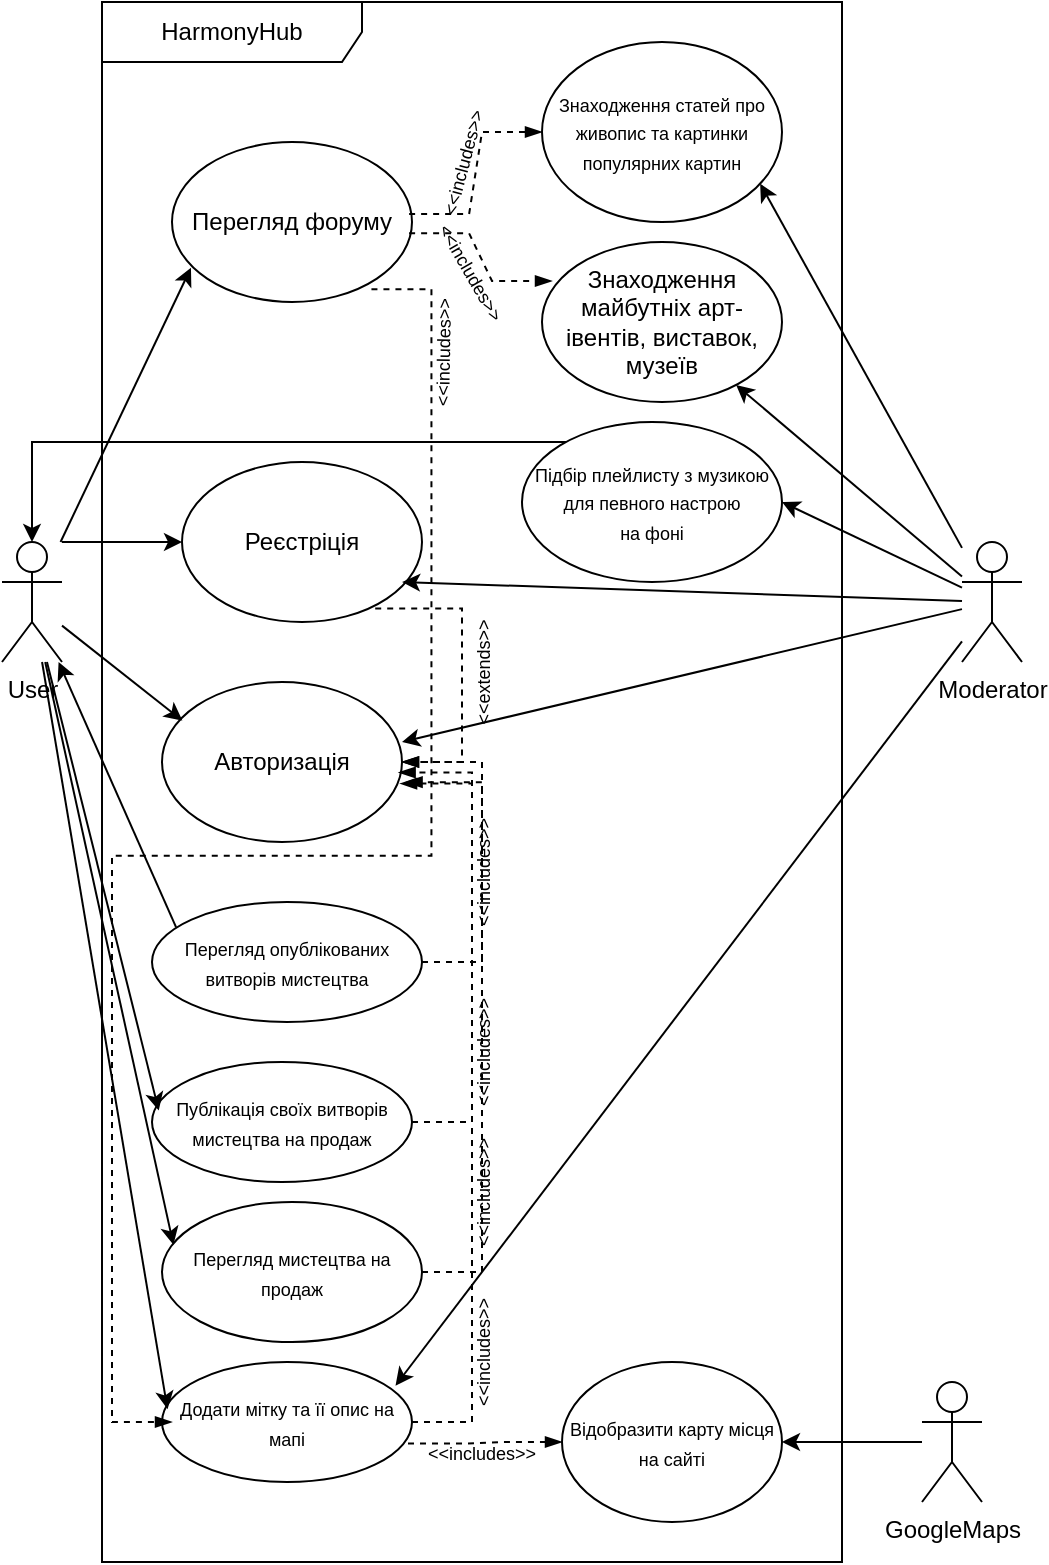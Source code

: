 <mxfile version="22.1.0" type="device">
  <diagram name="Page-1" id="MFSnYSo0AQTpGj7ugGXA">
    <mxGraphModel dx="2389" dy="1124" grid="1" gridSize="10" guides="1" tooltips="1" connect="1" arrows="1" fold="1" page="1" pageScale="1" pageWidth="850" pageHeight="1100" math="0" shadow="0">
      <root>
        <mxCell id="0" />
        <mxCell id="1" parent="0" />
        <mxCell id="SeWhXk9JfzFj-lclIRen-8" style="edgeStyle=orthogonalEdgeStyle;rounded=0;orthogonalLoop=1;jettySize=auto;html=1;" parent="1" source="SeWhXk9JfzFj-lclIRen-1" target="SeWhXk9JfzFj-lclIRen-5" edge="1">
          <mxGeometry relative="1" as="geometry">
            <Array as="points">
              <mxPoint x="190" y="450" />
              <mxPoint x="190" y="450" />
            </Array>
          </mxGeometry>
        </mxCell>
        <mxCell id="SeWhXk9JfzFj-lclIRen-1" value="User" style="shape=umlActor;verticalLabelPosition=bottom;verticalAlign=top;html=1;outlineConnect=0;" parent="1" vertex="1">
          <mxGeometry x="130" y="450" width="30" height="60" as="geometry" />
        </mxCell>
        <mxCell id="x-Ms8Vs3NjF39sN2jPcN-24" style="edgeStyle=orthogonalEdgeStyle;rounded=0;orthogonalLoop=1;jettySize=auto;html=1;" edge="1" parent="1" source="SeWhXk9JfzFj-lclIRen-3" target="x-Ms8Vs3NjF39sN2jPcN-23">
          <mxGeometry relative="1" as="geometry" />
        </mxCell>
        <mxCell id="SeWhXk9JfzFj-lclIRen-3" value="GoogleMaps" style="shape=umlActor;verticalLabelPosition=bottom;verticalAlign=top;html=1;outlineConnect=0;" parent="1" vertex="1">
          <mxGeometry x="590" y="870" width="30" height="60" as="geometry" />
        </mxCell>
        <mxCell id="SeWhXk9JfzFj-lclIRen-4" value="HarmonyHub" style="shape=umlFrame;whiteSpace=wrap;html=1;pointerEvents=0;width=130;height=30;" parent="1" vertex="1">
          <mxGeometry x="180" y="180" width="370" height="780" as="geometry" />
        </mxCell>
        <mxCell id="SeWhXk9JfzFj-lclIRen-5" value="Реєстріція" style="ellipse;whiteSpace=wrap;html=1;" parent="1" vertex="1">
          <mxGeometry x="220" y="410" width="120" height="80" as="geometry" />
        </mxCell>
        <mxCell id="SeWhXk9JfzFj-lclIRen-6" value="Авторизація" style="ellipse;whiteSpace=wrap;html=1;" parent="1" vertex="1">
          <mxGeometry x="210" y="520" width="120" height="80" as="geometry" />
        </mxCell>
        <mxCell id="SeWhXk9JfzFj-lclIRen-7" value="&lt;font style=&quot;font-size: 9px;&quot;&gt;Перегляд опублікованих витворів мистецтва&lt;/font&gt;" style="ellipse;whiteSpace=wrap;html=1;" parent="1" vertex="1">
          <mxGeometry x="205" y="630" width="135" height="60" as="geometry" />
        </mxCell>
        <mxCell id="SeWhXk9JfzFj-lclIRen-9" value="" style="endArrow=classic;html=1;rounded=0;entryX=0.085;entryY=0.241;entryDx=0;entryDy=0;entryPerimeter=0;" parent="1" source="SeWhXk9JfzFj-lclIRen-1" target="SeWhXk9JfzFj-lclIRen-6" edge="1">
          <mxGeometry width="50" height="50" relative="1" as="geometry">
            <mxPoint x="320" y="410" as="sourcePoint" />
            <mxPoint x="370" y="360" as="targetPoint" />
          </mxGeometry>
        </mxCell>
        <mxCell id="SeWhXk9JfzFj-lclIRen-21" value="&lt;font style=&quot;font-size: 9px;&quot;&gt;Знаходження статей про живопис та картинки популярних картин&lt;/font&gt;" style="ellipse;whiteSpace=wrap;html=1;" parent="1" vertex="1">
          <mxGeometry x="400" y="200" width="120" height="90" as="geometry" />
        </mxCell>
        <mxCell id="SeWhXk9JfzFj-lclIRen-23" value="&lt;font style=&quot;font-size: 9px;&quot;&gt;Підбір плейлисту з музикою для певного настрою&lt;br&gt;на фоні&lt;br&gt;&lt;/font&gt;" style="ellipse;whiteSpace=wrap;html=1;" parent="1" vertex="1">
          <mxGeometry x="390" y="390" width="130" height="80" as="geometry" />
        </mxCell>
        <mxCell id="SeWhXk9JfzFj-lclIRen-27" value="Знаходження майбутніх арт-івентів, виставок, музеїв" style="ellipse;whiteSpace=wrap;html=1;" parent="1" vertex="1">
          <mxGeometry x="400" y="300" width="120" height="80" as="geometry" />
        </mxCell>
        <mxCell id="SeWhXk9JfzFj-lclIRen-28" value="" style="endArrow=classic;html=1;rounded=0;entryX=0.909;entryY=0.787;entryDx=0;entryDy=0;entryPerimeter=0;" parent="1" source="x-Ms8Vs3NjF39sN2jPcN-4" target="SeWhXk9JfzFj-lclIRen-21" edge="1">
          <mxGeometry width="50" height="50" relative="1" as="geometry">
            <mxPoint x="320" y="510" as="sourcePoint" />
            <mxPoint x="370" y="460" as="targetPoint" />
          </mxGeometry>
        </mxCell>
        <mxCell id="x-Ms8Vs3NjF39sN2jPcN-3" value="" style="edgeStyle=entityRelationEdgeStyle;fontSize=12;html=1;endArrow=blockThin;endFill=1;startArrow=none;rounded=0;startFill=0;dashed=1;exitX=0.805;exitY=0.915;exitDx=0;exitDy=0;exitPerimeter=0;" edge="1" parent="1" source="SeWhXk9JfzFj-lclIRen-5" target="SeWhXk9JfzFj-lclIRen-6">
          <mxGeometry width="60" height="60" relative="1" as="geometry">
            <mxPoint x="460" y="420" as="sourcePoint" />
            <mxPoint x="520" y="360" as="targetPoint" />
            <Array as="points">
              <mxPoint x="410" y="250" />
            </Array>
          </mxGeometry>
        </mxCell>
        <mxCell id="x-Ms8Vs3NjF39sN2jPcN-4" value="Moderator" style="shape=umlActor;verticalLabelPosition=bottom;verticalAlign=top;html=1;outlineConnect=0;" vertex="1" parent="1">
          <mxGeometry x="610" y="450" width="30" height="60" as="geometry" />
        </mxCell>
        <mxCell id="x-Ms8Vs3NjF39sN2jPcN-6" value="" style="endArrow=classic;html=1;rounded=0;" edge="1" parent="1" source="x-Ms8Vs3NjF39sN2jPcN-4" target="SeWhXk9JfzFj-lclIRen-27">
          <mxGeometry width="50" height="50" relative="1" as="geometry">
            <mxPoint x="610" y="392" as="sourcePoint" />
            <mxPoint x="493" y="488" as="targetPoint" />
          </mxGeometry>
        </mxCell>
        <mxCell id="x-Ms8Vs3NjF39sN2jPcN-9" value="" style="endArrow=classic;html=1;rounded=0;entryX=1;entryY=0.5;entryDx=0;entryDy=0;" edge="1" parent="1" source="x-Ms8Vs3NjF39sN2jPcN-4" target="SeWhXk9JfzFj-lclIRen-23">
          <mxGeometry width="50" height="50" relative="1" as="geometry">
            <mxPoint x="620" y="497" as="sourcePoint" />
            <mxPoint x="539" y="537" as="targetPoint" />
          </mxGeometry>
        </mxCell>
        <mxCell id="x-Ms8Vs3NjF39sN2jPcN-12" style="edgeStyle=orthogonalEdgeStyle;rounded=0;orthogonalLoop=1;jettySize=auto;html=1;entryX=0.5;entryY=0;entryDx=0;entryDy=0;entryPerimeter=0;" edge="1" parent="1" source="SeWhXk9JfzFj-lclIRen-23" target="SeWhXk9JfzFj-lclIRen-1">
          <mxGeometry relative="1" as="geometry">
            <Array as="points">
              <mxPoint x="145" y="400" />
            </Array>
          </mxGeometry>
        </mxCell>
        <mxCell id="x-Ms8Vs3NjF39sN2jPcN-14" value="&lt;font style=&quot;font-size: 9px;&quot;&gt;&amp;lt;&amp;lt;extends&amp;gt;&amp;gt;&lt;/font&gt;" style="text;html=1;strokeColor=none;fillColor=none;align=center;verticalAlign=middle;whiteSpace=wrap;rounded=0;rotation=-90;" vertex="1" parent="1">
          <mxGeometry x="340" y="500" width="60" height="30" as="geometry" />
        </mxCell>
        <mxCell id="x-Ms8Vs3NjF39sN2jPcN-17" value="" style="edgeStyle=entityRelationEdgeStyle;fontSize=12;html=1;endArrow=blockThin;endFill=1;startArrow=none;rounded=0;startFill=0;dashed=1;entryX=1.015;entryY=0.626;entryDx=0;entryDy=0;entryPerimeter=0;" edge="1" parent="1" source="SeWhXk9JfzFj-lclIRen-7" target="SeWhXk9JfzFj-lclIRen-6">
          <mxGeometry width="60" height="60" relative="1" as="geometry">
            <mxPoint x="327" y="493" as="sourcePoint" />
            <mxPoint x="340" y="570" as="targetPoint" />
            <Array as="points">
              <mxPoint x="420" y="260" />
            </Array>
          </mxGeometry>
        </mxCell>
        <mxCell id="x-Ms8Vs3NjF39sN2jPcN-18" value="&lt;font style=&quot;font-size: 9px;&quot;&gt;&amp;lt;&amp;lt;includes&amp;gt;&amp;gt;&lt;/font&gt;" style="text;html=1;strokeColor=none;fillColor=none;align=center;verticalAlign=middle;whiteSpace=wrap;rounded=0;rotation=-90;" vertex="1" parent="1">
          <mxGeometry x="340" y="600" width="60" height="30" as="geometry" />
        </mxCell>
        <mxCell id="x-Ms8Vs3NjF39sN2jPcN-19" value="&lt;font style=&quot;font-size: 9px;&quot;&gt;Публікація своїх витворів мистецтва на продаж&lt;/font&gt;" style="ellipse;whiteSpace=wrap;html=1;" vertex="1" parent="1">
          <mxGeometry x="205" y="710" width="130" height="60" as="geometry" />
        </mxCell>
        <mxCell id="x-Ms8Vs3NjF39sN2jPcN-20" value="" style="endArrow=classic;html=1;rounded=0;entryX=0.026;entryY=0.404;entryDx=0;entryDy=0;entryPerimeter=0;" edge="1" parent="1" source="SeWhXk9JfzFj-lclIRen-1" target="x-Ms8Vs3NjF39sN2jPcN-19">
          <mxGeometry width="50" height="50" relative="1" as="geometry">
            <mxPoint x="169" y="520" as="sourcePoint" />
            <mxPoint x="230" y="654" as="targetPoint" />
          </mxGeometry>
        </mxCell>
        <mxCell id="x-Ms8Vs3NjF39sN2jPcN-21" value="" style="edgeStyle=entityRelationEdgeStyle;fontSize=12;html=1;endArrow=blockThin;endFill=1;startArrow=none;rounded=0;startFill=0;dashed=1;entryX=0.992;entryY=0.635;entryDx=0;entryDy=0;entryPerimeter=0;" edge="1" parent="1" source="x-Ms8Vs3NjF39sN2jPcN-19" target="SeWhXk9JfzFj-lclIRen-6">
          <mxGeometry width="60" height="60" relative="1" as="geometry">
            <mxPoint x="350" y="670" as="sourcePoint" />
            <mxPoint x="321" y="604" as="targetPoint" />
            <Array as="points">
              <mxPoint x="430" y="270" />
            </Array>
          </mxGeometry>
        </mxCell>
        <mxCell id="x-Ms8Vs3NjF39sN2jPcN-22" value="&lt;font style=&quot;font-size: 9px;&quot;&gt;&amp;lt;&amp;lt;includes&amp;gt;&amp;gt;&lt;/font&gt;" style="text;html=1;strokeColor=none;fillColor=none;align=center;verticalAlign=middle;whiteSpace=wrap;rounded=0;rotation=-90;" vertex="1" parent="1">
          <mxGeometry x="340" y="690" width="60" height="30" as="geometry" />
        </mxCell>
        <mxCell id="x-Ms8Vs3NjF39sN2jPcN-23" value="&lt;font style=&quot;font-size: 9px;&quot;&gt;Відобразити карту місця на сайті&lt;/font&gt;" style="ellipse;whiteSpace=wrap;html=1;" vertex="1" parent="1">
          <mxGeometry x="410" y="860" width="110" height="80" as="geometry" />
        </mxCell>
        <mxCell id="x-Ms8Vs3NjF39sN2jPcN-25" value="&lt;font style=&quot;font-size: 9px;&quot;&gt;Додати мітку та її опис на мапі&lt;/font&gt;" style="ellipse;whiteSpace=wrap;html=1;" vertex="1" parent="1">
          <mxGeometry x="210" y="860" width="125" height="60" as="geometry" />
        </mxCell>
        <mxCell id="x-Ms8Vs3NjF39sN2jPcN-26" value="" style="endArrow=classic;html=1;rounded=0;entryX=0.022;entryY=0.393;entryDx=0;entryDy=0;entryPerimeter=0;" edge="1" parent="1" source="SeWhXk9JfzFj-lclIRen-1" target="x-Ms8Vs3NjF39sN2jPcN-25">
          <mxGeometry width="50" height="50" relative="1" as="geometry">
            <mxPoint x="162" y="520" as="sourcePoint" />
            <mxPoint x="218" y="744" as="targetPoint" />
          </mxGeometry>
        </mxCell>
        <mxCell id="x-Ms8Vs3NjF39sN2jPcN-27" value="" style="edgeStyle=entityRelationEdgeStyle;fontSize=12;html=1;endArrow=blockThin;endFill=1;startArrow=none;rounded=0;startFill=0;dashed=1;entryX=0.986;entryY=0.566;entryDx=0;entryDy=0;entryPerimeter=0;" edge="1" parent="1" source="x-Ms8Vs3NjF39sN2jPcN-25" target="SeWhXk9JfzFj-lclIRen-6">
          <mxGeometry width="60" height="60" relative="1" as="geometry">
            <mxPoint x="440.0" y="810.24" as="sourcePoint" />
            <mxPoint x="434.5" y="570" as="targetPoint" />
            <Array as="points">
              <mxPoint x="530.7" y="410.16" />
              <mxPoint x="567.5" y="750.24" />
            </Array>
          </mxGeometry>
        </mxCell>
        <mxCell id="x-Ms8Vs3NjF39sN2jPcN-28" value="&lt;font style=&quot;font-size: 9px;&quot;&gt;&amp;lt;&amp;lt;includes&amp;gt;&amp;gt;&lt;/font&gt;" style="text;html=1;strokeColor=none;fillColor=none;align=center;verticalAlign=middle;whiteSpace=wrap;rounded=0;rotation=-90;" vertex="1" parent="1">
          <mxGeometry x="340" y="760" width="60" height="30" as="geometry" />
        </mxCell>
        <mxCell id="x-Ms8Vs3NjF39sN2jPcN-29" value="" style="endArrow=classic;html=1;rounded=0;entryX=0.934;entryY=0.197;entryDx=0;entryDy=0;entryPerimeter=0;" edge="1" parent="1" source="x-Ms8Vs3NjF39sN2jPcN-4" target="x-Ms8Vs3NjF39sN2jPcN-25">
          <mxGeometry width="50" height="50" relative="1" as="geometry">
            <mxPoint x="620" y="483" as="sourcePoint" />
            <mxPoint x="530" y="440" as="targetPoint" />
          </mxGeometry>
        </mxCell>
        <mxCell id="x-Ms8Vs3NjF39sN2jPcN-30" value="" style="endArrow=classic;html=1;rounded=0;entryX=0.917;entryY=0.75;entryDx=0;entryDy=0;entryPerimeter=0;" edge="1" parent="1" source="x-Ms8Vs3NjF39sN2jPcN-4" target="SeWhXk9JfzFj-lclIRen-5">
          <mxGeometry width="50" height="50" relative="1" as="geometry">
            <mxPoint x="620" y="483" as="sourcePoint" />
            <mxPoint x="530" y="440" as="targetPoint" />
          </mxGeometry>
        </mxCell>
        <mxCell id="x-Ms8Vs3NjF39sN2jPcN-31" value="" style="endArrow=classic;html=1;rounded=0;" edge="1" parent="1" source="x-Ms8Vs3NjF39sN2jPcN-4">
          <mxGeometry width="50" height="50" relative="1" as="geometry">
            <mxPoint x="620" y="489" as="sourcePoint" />
            <mxPoint x="330" y="550" as="targetPoint" />
          </mxGeometry>
        </mxCell>
        <mxCell id="x-Ms8Vs3NjF39sN2jPcN-32" value="" style="edgeStyle=entityRelationEdgeStyle;fontSize=12;html=1;endArrow=blockThin;endFill=1;startArrow=none;rounded=0;startFill=0;dashed=1;exitX=0.984;exitY=0.68;exitDx=0;exitDy=0;exitPerimeter=0;" edge="1" parent="1" source="x-Ms8Vs3NjF39sN2jPcN-25" target="x-Ms8Vs3NjF39sN2jPcN-23">
          <mxGeometry width="60" height="60" relative="1" as="geometry">
            <mxPoint x="343" y="830" as="sourcePoint" />
            <mxPoint x="338" y="575" as="targetPoint" />
            <Array as="points">
              <mxPoint x="540.7" y="420.16" />
              <mxPoint x="577.5" y="760.24" />
            </Array>
          </mxGeometry>
        </mxCell>
        <mxCell id="x-Ms8Vs3NjF39sN2jPcN-33" value="&lt;font style=&quot;font-size: 9px;&quot;&gt;&amp;lt;&amp;lt;includes&amp;gt;&amp;gt;&lt;/font&gt;" style="text;html=1;strokeColor=none;fillColor=none;align=center;verticalAlign=middle;whiteSpace=wrap;rounded=0;rotation=0;" vertex="1" parent="1">
          <mxGeometry x="340" y="890" width="60" height="30" as="geometry" />
        </mxCell>
        <mxCell id="x-Ms8Vs3NjF39sN2jPcN-35" value="" style="endArrow=classic;html=1;rounded=0;exitX=0.089;exitY=0.21;exitDx=0;exitDy=0;exitPerimeter=0;" edge="1" parent="1" source="SeWhXk9JfzFj-lclIRen-7" target="SeWhXk9JfzFj-lclIRen-1">
          <mxGeometry width="50" height="50" relative="1" as="geometry">
            <mxPoint x="170" y="502" as="sourcePoint" />
            <mxPoint x="230" y="549" as="targetPoint" />
          </mxGeometry>
        </mxCell>
        <mxCell id="x-Ms8Vs3NjF39sN2jPcN-36" value="&lt;font style=&quot;font-size: 9px;&quot;&gt;Перегляд мистецтва на продаж&lt;/font&gt;" style="ellipse;whiteSpace=wrap;html=1;" vertex="1" parent="1">
          <mxGeometry x="210" y="780" width="130" height="70" as="geometry" />
        </mxCell>
        <mxCell id="x-Ms8Vs3NjF39sN2jPcN-38" value="" style="endArrow=classic;html=1;rounded=0;entryX=0.044;entryY=0.306;entryDx=0;entryDy=0;entryPerimeter=0;" edge="1" parent="1" source="SeWhXk9JfzFj-lclIRen-1" target="x-Ms8Vs3NjF39sN2jPcN-36">
          <mxGeometry width="50" height="50" relative="1" as="geometry">
            <mxPoint x="162" y="520" as="sourcePoint" />
            <mxPoint x="218" y="744" as="targetPoint" />
          </mxGeometry>
        </mxCell>
        <mxCell id="x-Ms8Vs3NjF39sN2jPcN-39" value="" style="edgeStyle=entityRelationEdgeStyle;fontSize=12;html=1;endArrow=blockThin;endFill=1;startArrow=none;rounded=0;startFill=0;dashed=1;entryX=1;entryY=0.5;entryDx=0;entryDy=0;" edge="1" parent="1" target="SeWhXk9JfzFj-lclIRen-6">
          <mxGeometry width="60" height="60" relative="1" as="geometry">
            <mxPoint x="340" y="815" as="sourcePoint" />
            <mxPoint x="338" y="575" as="targetPoint" />
            <Array as="points">
              <mxPoint x="540.7" y="420.16" />
              <mxPoint x="577.5" y="760.24" />
            </Array>
          </mxGeometry>
        </mxCell>
        <mxCell id="x-Ms8Vs3NjF39sN2jPcN-40" value="&lt;font style=&quot;font-size: 9px;&quot;&gt;&amp;lt;&amp;lt;includes&amp;gt;&amp;gt;&lt;/font&gt;" style="text;html=1;strokeColor=none;fillColor=none;align=center;verticalAlign=middle;whiteSpace=wrap;rounded=0;rotation=-90;" vertex="1" parent="1">
          <mxGeometry x="340" y="840" width="60" height="30" as="geometry" />
        </mxCell>
        <mxCell id="x-Ms8Vs3NjF39sN2jPcN-41" value="Перегляд форуму" style="ellipse;whiteSpace=wrap;html=1;" vertex="1" parent="1">
          <mxGeometry x="215" y="250" width="120" height="80" as="geometry" />
        </mxCell>
        <mxCell id="x-Ms8Vs3NjF39sN2jPcN-42" value="" style="endArrow=classic;html=1;rounded=0;entryX=0.079;entryY=0.786;entryDx=0;entryDy=0;entryPerimeter=0;" edge="1" parent="1" source="SeWhXk9JfzFj-lclIRen-1" target="x-Ms8Vs3NjF39sN2jPcN-41">
          <mxGeometry width="50" height="50" relative="1" as="geometry">
            <mxPoint x="430" y="430" as="sourcePoint" />
            <mxPoint x="480" y="380" as="targetPoint" />
          </mxGeometry>
        </mxCell>
        <mxCell id="x-Ms8Vs3NjF39sN2jPcN-43" value="" style="edgeStyle=entityRelationEdgeStyle;fontSize=12;html=1;endArrow=blockThin;endFill=1;startArrow=none;rounded=0;startFill=0;dashed=1;exitX=0.988;exitY=0.45;exitDx=0;exitDy=0;exitPerimeter=0;entryX=0;entryY=0.5;entryDx=0;entryDy=0;" edge="1" parent="1" source="x-Ms8Vs3NjF39sN2jPcN-41" target="SeWhXk9JfzFj-lclIRen-21">
          <mxGeometry width="60" height="60" relative="1" as="geometry">
            <mxPoint x="327" y="493" as="sourcePoint" />
            <mxPoint x="340" y="570" as="targetPoint" />
            <Array as="points">
              <mxPoint x="420" y="260" />
            </Array>
          </mxGeometry>
        </mxCell>
        <mxCell id="x-Ms8Vs3NjF39sN2jPcN-44" value="&lt;font style=&quot;font-size: 9px;&quot;&gt;&amp;lt;&amp;lt;includes&amp;gt;&amp;gt;&lt;/font&gt;" style="text;html=1;strokeColor=none;fillColor=none;align=center;verticalAlign=middle;whiteSpace=wrap;rounded=0;rotation=-75;" vertex="1" parent="1">
          <mxGeometry x="330" y="245" width="60" height="30" as="geometry" />
        </mxCell>
        <mxCell id="x-Ms8Vs3NjF39sN2jPcN-45" value="" style="edgeStyle=entityRelationEdgeStyle;fontSize=12;html=1;endArrow=blockThin;endFill=1;startArrow=none;rounded=0;startFill=0;dashed=1;exitX=0.988;exitY=0.571;exitDx=0;exitDy=0;exitPerimeter=0;entryX=0;entryY=0.5;entryDx=0;entryDy=0;" edge="1" parent="1" source="x-Ms8Vs3NjF39sN2jPcN-41">
          <mxGeometry width="60" height="60" relative="1" as="geometry">
            <mxPoint x="339" y="360.5" as="sourcePoint" />
            <mxPoint x="405" y="319.5" as="targetPoint" />
            <Array as="points">
              <mxPoint x="425" y="334.5" />
            </Array>
          </mxGeometry>
        </mxCell>
        <mxCell id="x-Ms8Vs3NjF39sN2jPcN-46" value="&lt;font style=&quot;font-size: 9px;&quot;&gt;&amp;lt;&amp;lt;includes&amp;gt;&amp;gt;&lt;/font&gt;" style="text;html=1;strokeColor=none;fillColor=none;align=center;verticalAlign=middle;whiteSpace=wrap;rounded=0;rotation=60;" vertex="1" parent="1">
          <mxGeometry x="335" y="300" width="60" height="30" as="geometry" />
        </mxCell>
        <mxCell id="x-Ms8Vs3NjF39sN2jPcN-47" value="" style="edgeStyle=entityRelationEdgeStyle;fontSize=12;html=1;endArrow=blockThin;endFill=1;startArrow=none;rounded=0;startFill=0;dashed=1;exitX=0.831;exitY=0.921;exitDx=0;exitDy=0;exitPerimeter=0;" edge="1" parent="1" source="x-Ms8Vs3NjF39sN2jPcN-41">
          <mxGeometry width="60" height="60" relative="1" as="geometry">
            <mxPoint x="344" y="306" as="sourcePoint" />
            <mxPoint x="215" y="890" as="targetPoint" />
            <Array as="points">
              <mxPoint x="435" y="344.5" />
              <mxPoint x="190" y="740" />
            </Array>
          </mxGeometry>
        </mxCell>
        <mxCell id="x-Ms8Vs3NjF39sN2jPcN-48" value="&lt;font style=&quot;font-size: 9px;&quot;&gt;&amp;lt;&amp;lt;includes&amp;gt;&amp;gt;&lt;/font&gt;" style="text;html=1;strokeColor=none;fillColor=none;align=center;verticalAlign=middle;whiteSpace=wrap;rounded=0;rotation=-89;" vertex="1" parent="1">
          <mxGeometry x="320" y="340" width="60" height="30" as="geometry" />
        </mxCell>
      </root>
    </mxGraphModel>
  </diagram>
</mxfile>
